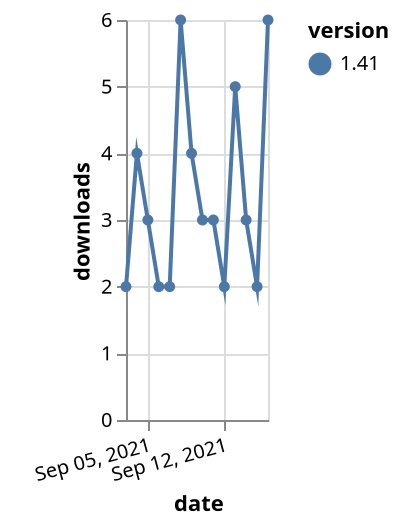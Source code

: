 {"$schema": "https://vega.github.io/schema/vega-lite/v5.json", "description": "A simple bar chart with embedded data.", "data": {"values": [{"date": "2021-09-03", "total": 12469, "delta": 2, "version": "1.41"}, {"date": "2021-09-04", "total": 12473, "delta": 4, "version": "1.41"}, {"date": "2021-09-05", "total": 12476, "delta": 3, "version": "1.41"}, {"date": "2021-09-06", "total": 12478, "delta": 2, "version": "1.41"}, {"date": "2021-09-07", "total": 12480, "delta": 2, "version": "1.41"}, {"date": "2021-09-08", "total": 12486, "delta": 6, "version": "1.41"}, {"date": "2021-09-09", "total": 12490, "delta": 4, "version": "1.41"}, {"date": "2021-09-10", "total": 12493, "delta": 3, "version": "1.41"}, {"date": "2021-09-11", "total": 12496, "delta": 3, "version": "1.41"}, {"date": "2021-09-12", "total": 12498, "delta": 2, "version": "1.41"}, {"date": "2021-09-13", "total": 12503, "delta": 5, "version": "1.41"}, {"date": "2021-09-14", "total": 12506, "delta": 3, "version": "1.41"}, {"date": "2021-09-15", "total": 12508, "delta": 2, "version": "1.41"}, {"date": "2021-09-16", "total": 12514, "delta": 6, "version": "1.41"}]}, "width": "container", "mark": {"type": "line", "point": {"filled": true}}, "encoding": {"x": {"field": "date", "type": "temporal", "timeUnit": "yearmonthdate", "title": "date", "axis": {"labelAngle": -15}}, "y": {"field": "delta", "type": "quantitative", "title": "downloads"}, "color": {"field": "version", "type": "nominal"}, "tooltip": {"field": "delta"}}}